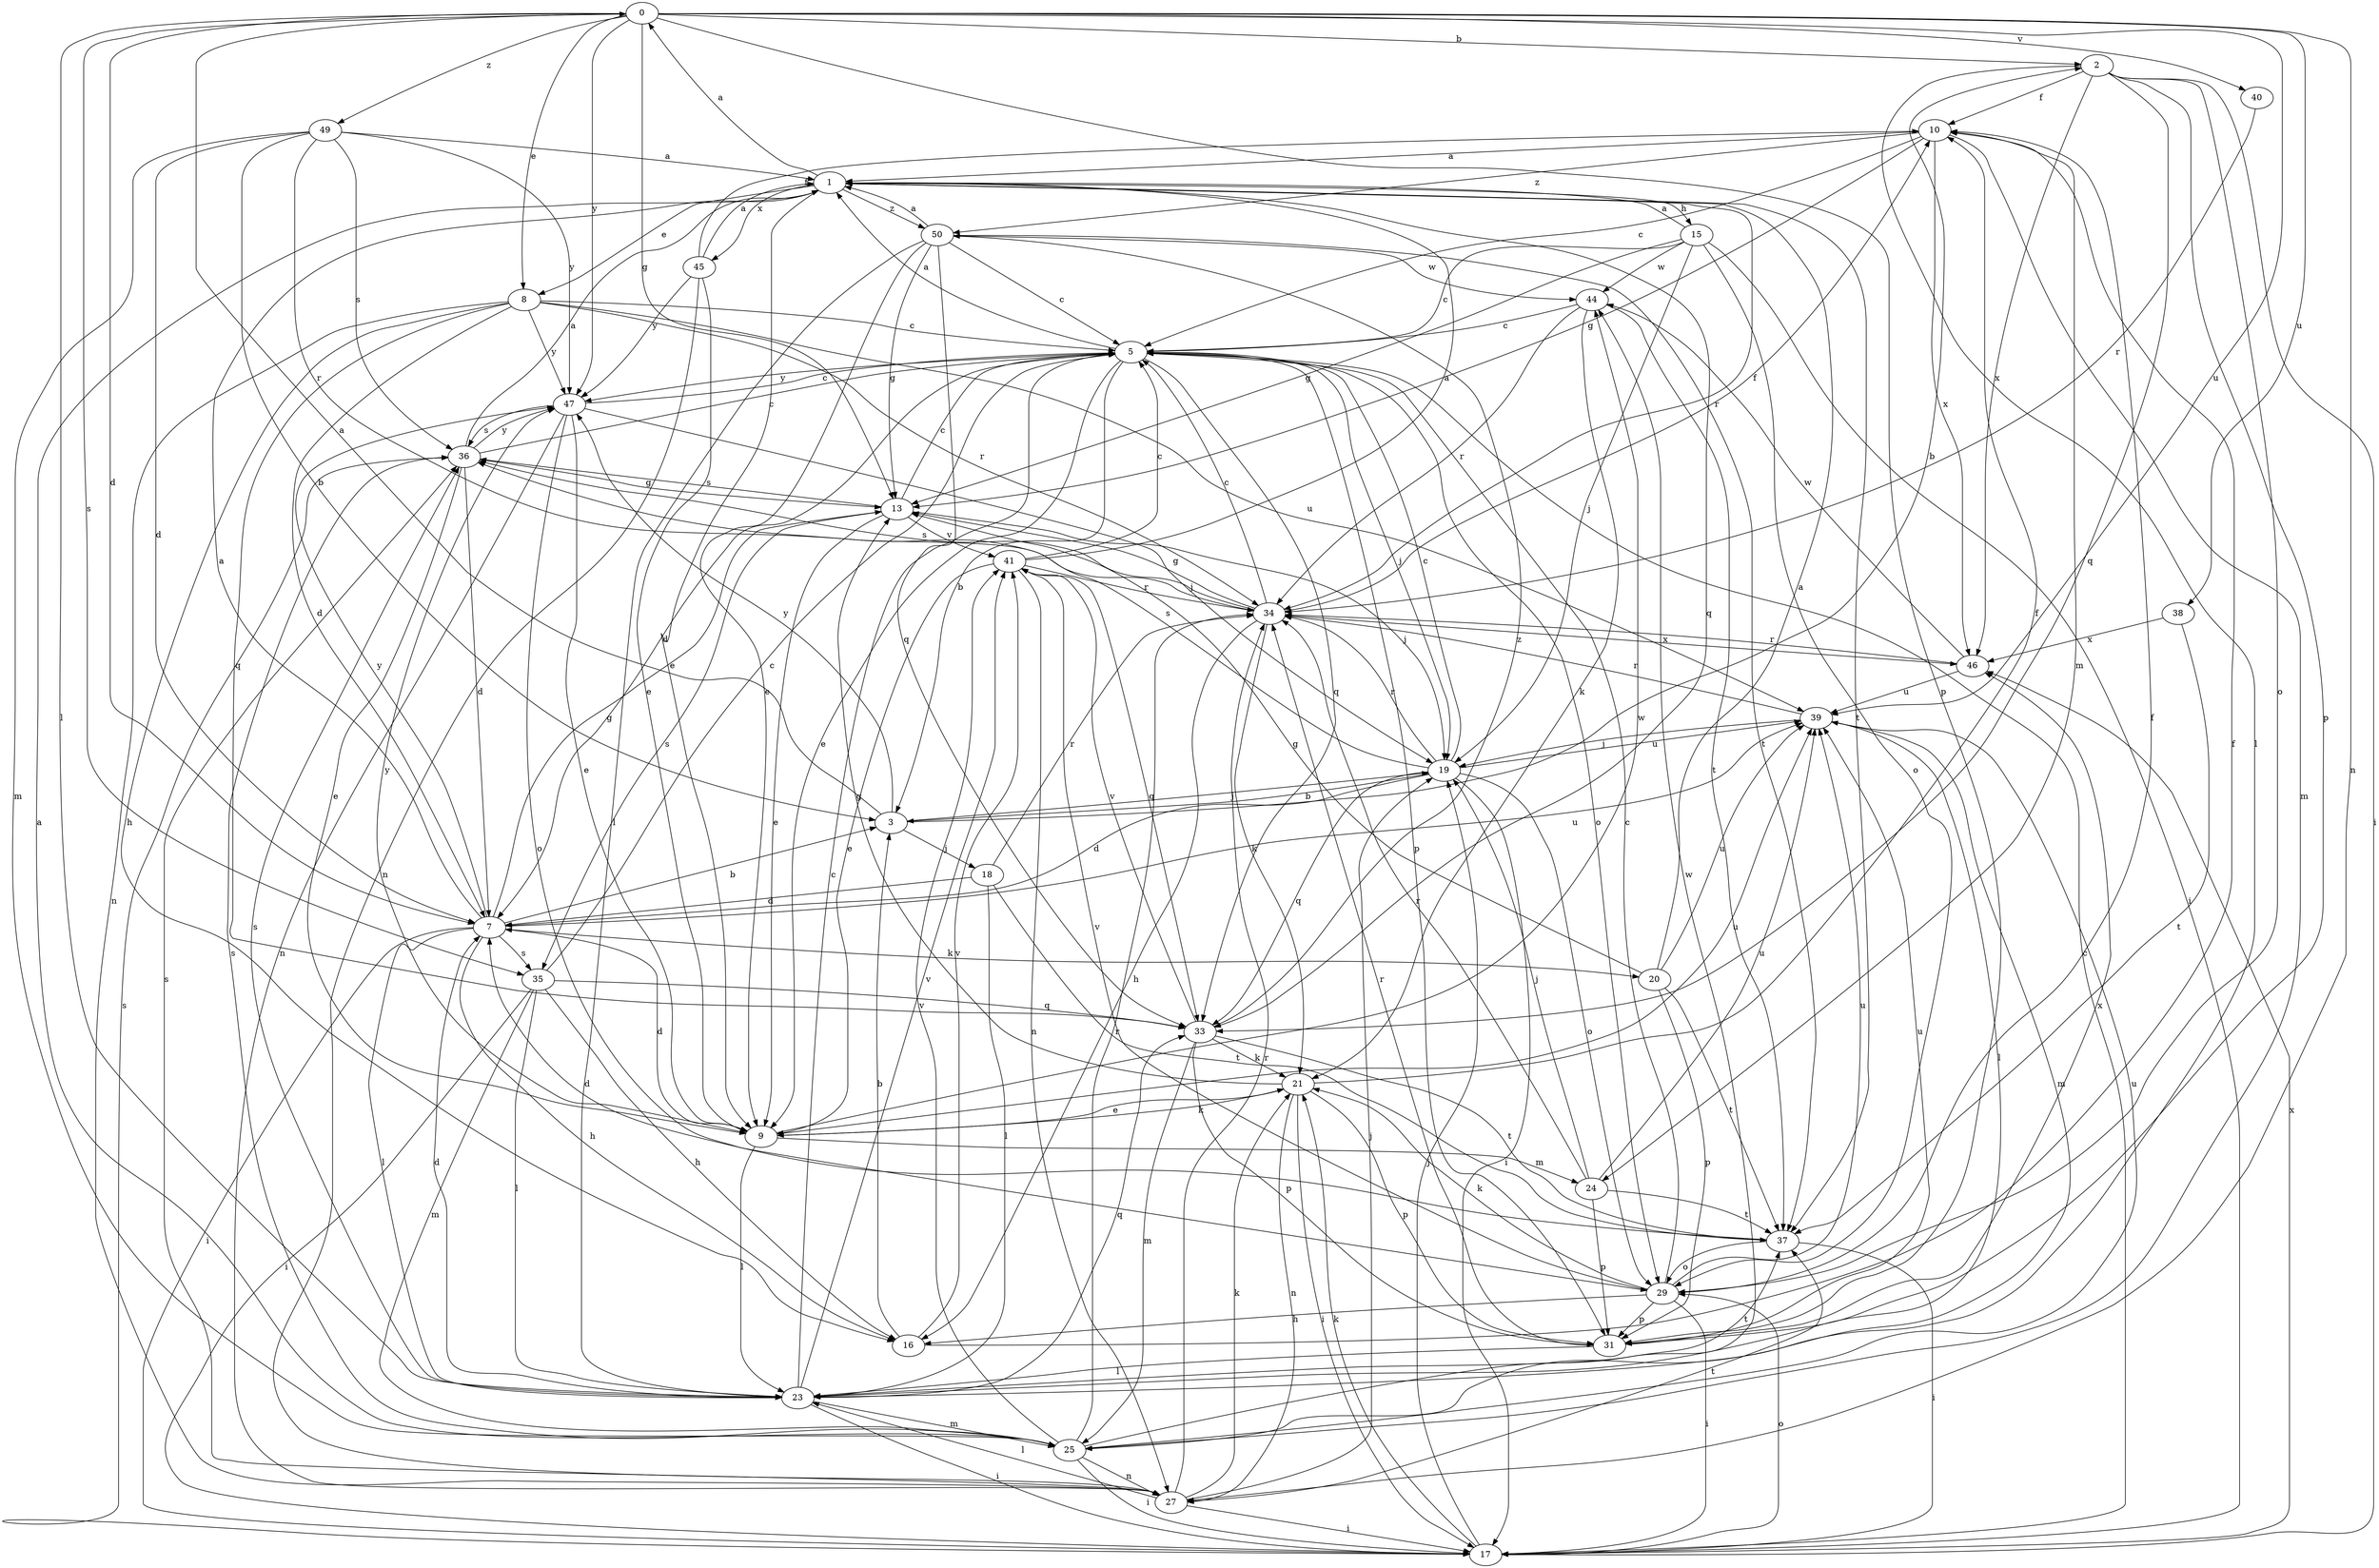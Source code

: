 strict digraph  {
0;
1;
2;
3;
5;
7;
8;
9;
10;
13;
15;
16;
17;
18;
19;
20;
21;
23;
24;
25;
27;
29;
31;
33;
34;
35;
36;
37;
38;
39;
40;
41;
44;
45;
46;
47;
49;
50;
0 -> 2  [label=b];
0 -> 7  [label=d];
0 -> 8  [label=e];
0 -> 13  [label=g];
0 -> 23  [label=l];
0 -> 27  [label=n];
0 -> 31  [label=p];
0 -> 35  [label=s];
0 -> 38  [label=u];
0 -> 39  [label=u];
0 -> 40  [label=v];
0 -> 47  [label=y];
0 -> 49  [label=z];
1 -> 0  [label=a];
1 -> 8  [label=e];
1 -> 9  [label=e];
1 -> 15  [label=h];
1 -> 33  [label=q];
1 -> 34  [label=r];
1 -> 37  [label=t];
1 -> 45  [label=x];
1 -> 50  [label=z];
2 -> 10  [label=f];
2 -> 17  [label=i];
2 -> 23  [label=l];
2 -> 29  [label=o];
2 -> 31  [label=p];
2 -> 33  [label=q];
2 -> 46  [label=x];
3 -> 0  [label=a];
3 -> 2  [label=b];
3 -> 18  [label=j];
3 -> 19  [label=j];
3 -> 47  [label=y];
5 -> 1  [label=a];
5 -> 3  [label=b];
5 -> 7  [label=d];
5 -> 9  [label=e];
5 -> 19  [label=j];
5 -> 29  [label=o];
5 -> 31  [label=p];
5 -> 33  [label=q];
5 -> 47  [label=y];
7 -> 1  [label=a];
7 -> 3  [label=b];
7 -> 13  [label=g];
7 -> 16  [label=h];
7 -> 17  [label=i];
7 -> 20  [label=k];
7 -> 23  [label=l];
7 -> 35  [label=s];
7 -> 39  [label=u];
7 -> 47  [label=y];
8 -> 5  [label=c];
8 -> 7  [label=d];
8 -> 16  [label=h];
8 -> 27  [label=n];
8 -> 33  [label=q];
8 -> 34  [label=r];
8 -> 39  [label=u];
8 -> 47  [label=y];
9 -> 7  [label=d];
9 -> 21  [label=k];
9 -> 23  [label=l];
9 -> 24  [label=m];
9 -> 39  [label=u];
9 -> 44  [label=w];
9 -> 47  [label=y];
10 -> 1  [label=a];
10 -> 5  [label=c];
10 -> 13  [label=g];
10 -> 24  [label=m];
10 -> 25  [label=m];
10 -> 46  [label=x];
10 -> 50  [label=z];
13 -> 5  [label=c];
13 -> 9  [label=e];
13 -> 19  [label=j];
13 -> 35  [label=s];
13 -> 36  [label=s];
13 -> 41  [label=v];
15 -> 1  [label=a];
15 -> 5  [label=c];
15 -> 13  [label=g];
15 -> 17  [label=i];
15 -> 19  [label=j];
15 -> 29  [label=o];
15 -> 44  [label=w];
16 -> 3  [label=b];
16 -> 10  [label=f];
16 -> 41  [label=v];
17 -> 5  [label=c];
17 -> 19  [label=j];
17 -> 21  [label=k];
17 -> 29  [label=o];
17 -> 36  [label=s];
17 -> 46  [label=x];
18 -> 7  [label=d];
18 -> 23  [label=l];
18 -> 34  [label=r];
18 -> 37  [label=t];
19 -> 3  [label=b];
19 -> 5  [label=c];
19 -> 7  [label=d];
19 -> 17  [label=i];
19 -> 29  [label=o];
19 -> 33  [label=q];
19 -> 34  [label=r];
19 -> 36  [label=s];
19 -> 39  [label=u];
20 -> 1  [label=a];
20 -> 13  [label=g];
20 -> 31  [label=p];
20 -> 37  [label=t];
20 -> 39  [label=u];
21 -> 9  [label=e];
21 -> 10  [label=f];
21 -> 13  [label=g];
21 -> 17  [label=i];
21 -> 27  [label=n];
21 -> 31  [label=p];
23 -> 5  [label=c];
23 -> 7  [label=d];
23 -> 17  [label=i];
23 -> 25  [label=m];
23 -> 33  [label=q];
23 -> 36  [label=s];
23 -> 37  [label=t];
23 -> 41  [label=v];
24 -> 19  [label=j];
24 -> 31  [label=p];
24 -> 34  [label=r];
24 -> 37  [label=t];
24 -> 39  [label=u];
25 -> 1  [label=a];
25 -> 17  [label=i];
25 -> 27  [label=n];
25 -> 34  [label=r];
25 -> 36  [label=s];
25 -> 39  [label=u];
25 -> 41  [label=v];
25 -> 44  [label=w];
27 -> 17  [label=i];
27 -> 19  [label=j];
27 -> 21  [label=k];
27 -> 23  [label=l];
27 -> 34  [label=r];
27 -> 36  [label=s];
27 -> 37  [label=t];
29 -> 5  [label=c];
29 -> 10  [label=f];
29 -> 16  [label=h];
29 -> 17  [label=i];
29 -> 21  [label=k];
29 -> 31  [label=p];
29 -> 39  [label=u];
29 -> 41  [label=v];
31 -> 23  [label=l];
31 -> 34  [label=r];
31 -> 39  [label=u];
31 -> 46  [label=x];
33 -> 21  [label=k];
33 -> 25  [label=m];
33 -> 31  [label=p];
33 -> 37  [label=t];
33 -> 41  [label=v];
33 -> 50  [label=z];
34 -> 5  [label=c];
34 -> 10  [label=f];
34 -> 13  [label=g];
34 -> 16  [label=h];
34 -> 21  [label=k];
34 -> 36  [label=s];
34 -> 46  [label=x];
35 -> 5  [label=c];
35 -> 16  [label=h];
35 -> 17  [label=i];
35 -> 23  [label=l];
35 -> 25  [label=m];
35 -> 33  [label=q];
36 -> 1  [label=a];
36 -> 5  [label=c];
36 -> 7  [label=d];
36 -> 9  [label=e];
36 -> 13  [label=g];
36 -> 47  [label=y];
37 -> 7  [label=d];
37 -> 17  [label=i];
37 -> 29  [label=o];
38 -> 37  [label=t];
38 -> 46  [label=x];
39 -> 19  [label=j];
39 -> 23  [label=l];
39 -> 25  [label=m];
39 -> 34  [label=r];
40 -> 34  [label=r];
41 -> 1  [label=a];
41 -> 5  [label=c];
41 -> 9  [label=e];
41 -> 27  [label=n];
41 -> 33  [label=q];
41 -> 34  [label=r];
44 -> 5  [label=c];
44 -> 21  [label=k];
44 -> 34  [label=r];
44 -> 37  [label=t];
45 -> 1  [label=a];
45 -> 9  [label=e];
45 -> 10  [label=f];
45 -> 27  [label=n];
45 -> 47  [label=y];
46 -> 34  [label=r];
46 -> 39  [label=u];
46 -> 44  [label=w];
47 -> 5  [label=c];
47 -> 9  [label=e];
47 -> 19  [label=j];
47 -> 27  [label=n];
47 -> 29  [label=o];
47 -> 36  [label=s];
49 -> 1  [label=a];
49 -> 3  [label=b];
49 -> 7  [label=d];
49 -> 25  [label=m];
49 -> 34  [label=r];
49 -> 36  [label=s];
49 -> 47  [label=y];
50 -> 1  [label=a];
50 -> 5  [label=c];
50 -> 9  [label=e];
50 -> 13  [label=g];
50 -> 23  [label=l];
50 -> 33  [label=q];
50 -> 37  [label=t];
50 -> 44  [label=w];
}
